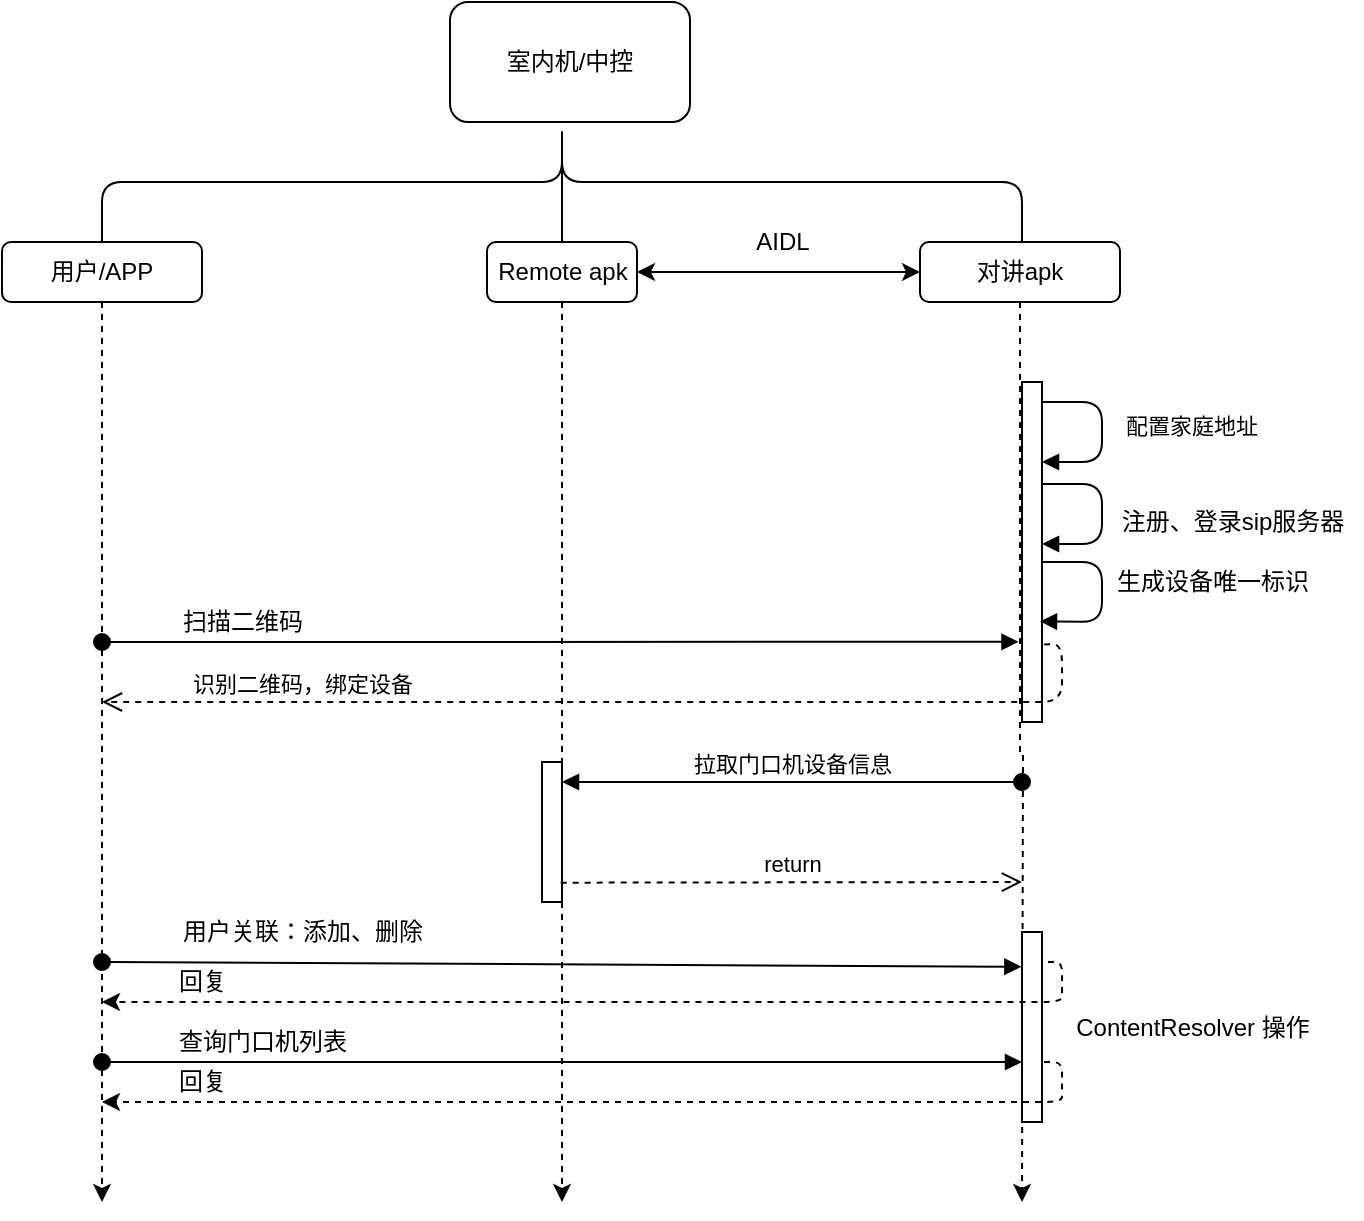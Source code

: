 <mxfile version="14.2.6" type="device"><diagram id="m0UNB9MnKBjMJqS4f_Va" name="Page-2"><mxGraphModel dx="1422" dy="714" grid="1" gridSize="10" guides="1" tooltips="1" connect="1" arrows="1" fold="1" page="1" pageScale="1" pageWidth="827" pageHeight="1169" math="0" shadow="0"><root><mxCell id="Xd4HAnddbDP8AcSWDx2u-0"/><mxCell id="Xd4HAnddbDP8AcSWDx2u-1" parent="Xd4HAnddbDP8AcSWDx2u-0"/><mxCell id="Xd4HAnddbDP8AcSWDx2u-2" value="室内机/中控" style="rounded=1;whiteSpace=wrap;html=1;" vertex="1" parent="Xd4HAnddbDP8AcSWDx2u-1"><mxGeometry x="294" y="40" width="120" height="60" as="geometry"/></mxCell><mxCell id="Xd4HAnddbDP8AcSWDx2u-9" style="edgeStyle=orthogonalEdgeStyle;rounded=0;orthogonalLoop=1;jettySize=auto;html=1;dashed=1;" edge="1" parent="Xd4HAnddbDP8AcSWDx2u-1" source="Xd4HAnddbDP8AcSWDx2u-3"><mxGeometry relative="1" as="geometry"><mxPoint x="580" y="640" as="targetPoint"/></mxGeometry></mxCell><mxCell id="Xd4HAnddbDP8AcSWDx2u-3" value="对讲apk" style="rounded=1;whiteSpace=wrap;html=1;" vertex="1" parent="Xd4HAnddbDP8AcSWDx2u-1"><mxGeometry x="529" y="160" width="100" height="30" as="geometry"/></mxCell><mxCell id="Xd4HAnddbDP8AcSWDx2u-11" style="edgeStyle=orthogonalEdgeStyle;rounded=0;orthogonalLoop=1;jettySize=auto;html=1;dashed=1;" edge="1" parent="Xd4HAnddbDP8AcSWDx2u-1" source="Xd4HAnddbDP8AcSWDx2u-5"><mxGeometry relative="1" as="geometry"><mxPoint x="120" y="640" as="targetPoint"/></mxGeometry></mxCell><mxCell id="Xd4HAnddbDP8AcSWDx2u-5" value="用户/APP" style="rounded=1;whiteSpace=wrap;html=1;" vertex="1" parent="Xd4HAnddbDP8AcSWDx2u-1"><mxGeometry x="70" y="160" width="100" height="30" as="geometry"/></mxCell><mxCell id="Xd4HAnddbDP8AcSWDx2u-10" style="edgeStyle=orthogonalEdgeStyle;rounded=0;orthogonalLoop=1;jettySize=auto;html=1;dashed=1;" edge="1" parent="Xd4HAnddbDP8AcSWDx2u-1" source="Xd4HAnddbDP8AcSWDx2u-6"><mxGeometry relative="1" as="geometry"><mxPoint x="350" y="640" as="targetPoint"/></mxGeometry></mxCell><mxCell id="Xd4HAnddbDP8AcSWDx2u-6" value="Remote apk" style="rounded=1;whiteSpace=wrap;html=1;" vertex="1" parent="Xd4HAnddbDP8AcSWDx2u-1"><mxGeometry x="312.5" y="160" width="75" height="30" as="geometry"/></mxCell><mxCell id="Xd4HAnddbDP8AcSWDx2u-7" value="" style="shape=curlyBracket;whiteSpace=wrap;html=1;rounded=1;rotation=90;" vertex="1" parent="Xd4HAnddbDP8AcSWDx2u-1"><mxGeometry x="320" y="-100" width="60" height="460" as="geometry"/></mxCell><mxCell id="Xd4HAnddbDP8AcSWDx2u-8" value="" style="line;strokeWidth=1;direction=south;html=1;" vertex="1" parent="Xd4HAnddbDP8AcSWDx2u-1"><mxGeometry x="345" y="110" width="10" height="50" as="geometry"/></mxCell><mxCell id="Xd4HAnddbDP8AcSWDx2u-16" value="" style="endArrow=classic;startArrow=classic;html=1;entryX=0;entryY=0.5;entryDx=0;entryDy=0;exitX=1;exitY=0.5;exitDx=0;exitDy=0;" edge="1" parent="Xd4HAnddbDP8AcSWDx2u-1" source="Xd4HAnddbDP8AcSWDx2u-6" target="Xd4HAnddbDP8AcSWDx2u-3"><mxGeometry width="50" height="50" relative="1" as="geometry"><mxPoint x="330" y="310" as="sourcePoint"/><mxPoint x="380" y="260" as="targetPoint"/></mxGeometry></mxCell><mxCell id="Xd4HAnddbDP8AcSWDx2u-18" value="AIDL" style="text;html=1;align=center;verticalAlign=middle;resizable=0;points=[];autosize=1;" vertex="1" parent="Xd4HAnddbDP8AcSWDx2u-1"><mxGeometry x="440" y="150" width="40" height="20" as="geometry"/></mxCell><mxCell id="Xd4HAnddbDP8AcSWDx2u-20" value="" style="html=1;points=[];perimeter=orthogonalPerimeter;strokeWidth=1;" vertex="1" parent="Xd4HAnddbDP8AcSWDx2u-1"><mxGeometry x="580" y="230" width="10" height="170" as="geometry"/></mxCell><mxCell id="Xd4HAnddbDP8AcSWDx2u-21" value="" style="endArrow=block;endFill=1;html=1;edgeStyle=orthogonalEdgeStyle;align=left;verticalAlign=top;" edge="1" parent="Xd4HAnddbDP8AcSWDx2u-1"><mxGeometry x="-0.333" y="57" relative="1" as="geometry"><mxPoint x="590" y="240" as="sourcePoint"/><mxPoint x="590" y="270" as="targetPoint"/><Array as="points"><mxPoint x="620" y="240"/><mxPoint x="620" y="270"/></Array><mxPoint x="-17" y="-40" as="offset"/></mxGeometry></mxCell><mxCell id="Xd4HAnddbDP8AcSWDx2u-22" value="配置家庭地址" style="edgeLabel;resizable=0;html=1;align=left;verticalAlign=bottom;" connectable="0" vertex="1" parent="Xd4HAnddbDP8AcSWDx2u-21"><mxGeometry x="-1" relative="1" as="geometry"><mxPoint x="40" y="20" as="offset"/></mxGeometry></mxCell><mxCell id="Xd4HAnddbDP8AcSWDx2u-23" value="" style="html=1;verticalAlign=bottom;endArrow=block;" edge="1" parent="Xd4HAnddbDP8AcSWDx2u-1" target="Xd4HAnddbDP8AcSWDx2u-20"><mxGeometry x="0.011" y="30" width="80" relative="1" as="geometry"><mxPoint x="590" y="281" as="sourcePoint"/><mxPoint x="610" y="312" as="targetPoint"/><Array as="points"><mxPoint x="620" y="281"/><mxPoint x="620" y="311"/></Array><mxPoint as="offset"/></mxGeometry></mxCell><mxCell id="Xd4HAnddbDP8AcSWDx2u-24" value="注册、登录sip服务器" style="text;html=1;align=center;verticalAlign=middle;resizable=0;points=[];autosize=1;" vertex="1" parent="Xd4HAnddbDP8AcSWDx2u-1"><mxGeometry x="620" y="290" width="130" height="20" as="geometry"/></mxCell><mxCell id="Xd4HAnddbDP8AcSWDx2u-25" value="" style="html=1;verticalAlign=bottom;endArrow=block;entryX=0.9;entryY=0.704;entryDx=0;entryDy=0;entryPerimeter=0;" edge="1" parent="Xd4HAnddbDP8AcSWDx2u-1" target="Xd4HAnddbDP8AcSWDx2u-20"><mxGeometry x="0.099" y="10" width="80" relative="1" as="geometry"><mxPoint x="590" y="320" as="sourcePoint"/><mxPoint x="593" y="350" as="targetPoint"/><Array as="points"><mxPoint x="620" y="320"/><mxPoint x="620" y="350"/></Array><mxPoint as="offset"/></mxGeometry></mxCell><mxCell id="Xd4HAnddbDP8AcSWDx2u-26" value="生成设备唯一标识" style="text;html=1;align=center;verticalAlign=middle;resizable=0;points=[];autosize=1;" vertex="1" parent="Xd4HAnddbDP8AcSWDx2u-1"><mxGeometry x="620" y="320" width="110" height="20" as="geometry"/></mxCell><mxCell id="Xd4HAnddbDP8AcSWDx2u-28" value="" style="html=1;verticalAlign=bottom;startArrow=oval;startFill=1;endArrow=block;startSize=8;entryX=-0.176;entryY=0.764;entryDx=0;entryDy=0;entryPerimeter=0;" edge="1" parent="Xd4HAnddbDP8AcSWDx2u-1" target="Xd4HAnddbDP8AcSWDx2u-20"><mxGeometry x="-0.869" y="20" width="60" relative="1" as="geometry"><mxPoint x="120" y="360" as="sourcePoint"/><mxPoint x="410" y="340" as="targetPoint"/><mxPoint as="offset"/></mxGeometry></mxCell><mxCell id="Xd4HAnddbDP8AcSWDx2u-29" value="扫描二维码" style="text;html=1;align=center;verticalAlign=middle;resizable=0;points=[];autosize=1;" vertex="1" parent="Xd4HAnddbDP8AcSWDx2u-1"><mxGeometry x="150" y="340" width="80" height="20" as="geometry"/></mxCell><mxCell id="Xd4HAnddbDP8AcSWDx2u-30" value="识别二维码，绑定设备" style="html=1;verticalAlign=bottom;endArrow=open;dashed=1;endSize=8;exitX=1.11;exitY=0.772;exitDx=0;exitDy=0;exitPerimeter=0;" edge="1" parent="Xd4HAnddbDP8AcSWDx2u-1" source="Xd4HAnddbDP8AcSWDx2u-20"><mxGeometry x="0.614" relative="1" as="geometry"><mxPoint x="600" y="360" as="sourcePoint"/><mxPoint x="120" y="390" as="targetPoint"/><Array as="points"><mxPoint x="600" y="361"/><mxPoint x="600" y="390"/></Array><mxPoint as="offset"/></mxGeometry></mxCell><mxCell id="Xd4HAnddbDP8AcSWDx2u-31" value="" style="html=1;verticalAlign=bottom;startArrow=oval;startFill=1;endArrow=block;startSize=8;entryX=-0.033;entryY=0.183;entryDx=0;entryDy=0;entryPerimeter=0;" edge="1" parent="Xd4HAnddbDP8AcSWDx2u-1" target="NT09HONFi1QW8jSTLEXy-2"><mxGeometry x="-0.091" width="60" relative="1" as="geometry"><mxPoint x="120" y="520" as="sourcePoint"/><mxPoint x="585.38" y="520" as="targetPoint"/><mxPoint as="offset"/></mxGeometry></mxCell><mxCell id="Xd4HAnddbDP8AcSWDx2u-33" value="用户关联：添加、删除" style="text;html=1;align=center;verticalAlign=middle;resizable=0;points=[];autosize=1;" vertex="1" parent="Xd4HAnddbDP8AcSWDx2u-1"><mxGeometry x="150" y="495" width="140" height="20" as="geometry"/></mxCell><mxCell id="Xd4HAnddbDP8AcSWDx2u-35" value="拉取门口机设备信息" style="html=1;verticalAlign=bottom;startArrow=oval;startFill=1;endArrow=block;startSize=8;" edge="1" parent="Xd4HAnddbDP8AcSWDx2u-1"><mxGeometry width="60" relative="1" as="geometry"><mxPoint x="580" y="430" as="sourcePoint"/><mxPoint x="350" y="430" as="targetPoint"/></mxGeometry></mxCell><mxCell id="Xd4HAnddbDP8AcSWDx2u-39" value="" style="html=1;points=[];perimeter=orthogonalPerimeter;strokeWidth=1;" vertex="1" parent="Xd4HAnddbDP8AcSWDx2u-1"><mxGeometry x="340" y="420" width="10" height="70" as="geometry"/></mxCell><mxCell id="Xd4HAnddbDP8AcSWDx2u-43" value="return" style="html=1;verticalAlign=bottom;endArrow=open;dashed=1;endSize=8;exitX=0.867;exitY=0.839;exitDx=0;exitDy=0;exitPerimeter=0;" edge="1" parent="Xd4HAnddbDP8AcSWDx2u-1"><mxGeometry relative="1" as="geometry"><mxPoint x="580" y="480" as="targetPoint"/><mxPoint x="349.34" y="480.34" as="sourcePoint"/></mxGeometry></mxCell><mxCell id="NT09HONFi1QW8jSTLEXy-2" value="" style="html=1;points=[];perimeter=orthogonalPerimeter;strokeWidth=1;" vertex="1" parent="Xd4HAnddbDP8AcSWDx2u-1"><mxGeometry x="580" y="505" width="10" height="95" as="geometry"/></mxCell><mxCell id="NT09HONFi1QW8jSTLEXy-3" value="ContentResolver 操作" style="text;html=1;align=center;verticalAlign=middle;resizable=0;points=[];autosize=1;" vertex="1" parent="Xd4HAnddbDP8AcSWDx2u-1"><mxGeometry x="600" y="542.5" width="130" height="20" as="geometry"/></mxCell><mxCell id="NT09HONFi1QW8jSTLEXy-4" value="" style="endArrow=classic;html=1;dashed=1;" edge="1" parent="Xd4HAnddbDP8AcSWDx2u-1"><mxGeometry width="50" height="50" relative="1" as="geometry"><mxPoint x="593" y="520" as="sourcePoint"/><mxPoint x="120" y="540" as="targetPoint"/><Array as="points"><mxPoint x="600" y="520"/><mxPoint x="600" y="530"/><mxPoint x="600" y="540"/></Array></mxGeometry></mxCell><mxCell id="NT09HONFi1QW8jSTLEXy-5" value="回复" style="text;html=1;align=center;verticalAlign=middle;resizable=0;points=[];autosize=1;" vertex="1" parent="Xd4HAnddbDP8AcSWDx2u-1"><mxGeometry x="150" y="520" width="40" height="20" as="geometry"/></mxCell><mxCell id="NT09HONFi1QW8jSTLEXy-6" value="" style="html=1;verticalAlign=bottom;startArrow=oval;startFill=1;endArrow=block;startSize=8;" edge="1" parent="Xd4HAnddbDP8AcSWDx2u-1" target="NT09HONFi1QW8jSTLEXy-2"><mxGeometry x="-0.667" y="-20" width="60" relative="1" as="geometry"><mxPoint x="120" y="570" as="sourcePoint"/><mxPoint x="577" y="568" as="targetPoint"/><mxPoint as="offset"/></mxGeometry></mxCell><mxCell id="NT09HONFi1QW8jSTLEXy-7" value="" style="endArrow=classic;html=1;dashed=1;" edge="1" parent="Xd4HAnddbDP8AcSWDx2u-1"><mxGeometry width="50" height="50" relative="1" as="geometry"><mxPoint x="591" y="570" as="sourcePoint"/><mxPoint x="120" y="590" as="targetPoint"/><Array as="points"><mxPoint x="600" y="570"/><mxPoint x="600" y="580"/><mxPoint x="600" y="590"/></Array></mxGeometry></mxCell><mxCell id="NT09HONFi1QW8jSTLEXy-8" value="查询门口机列表" style="text;html=1;align=center;verticalAlign=middle;resizable=0;points=[];autosize=1;" vertex="1" parent="Xd4HAnddbDP8AcSWDx2u-1"><mxGeometry x="150" y="550" width="100" height="20" as="geometry"/></mxCell><mxCell id="NT09HONFi1QW8jSTLEXy-9" value="回复" style="text;html=1;align=center;verticalAlign=middle;resizable=0;points=[];autosize=1;" vertex="1" parent="Xd4HAnddbDP8AcSWDx2u-1"><mxGeometry x="150" y="570" width="40" height="20" as="geometry"/></mxCell></root></mxGraphModel></diagram></mxfile>